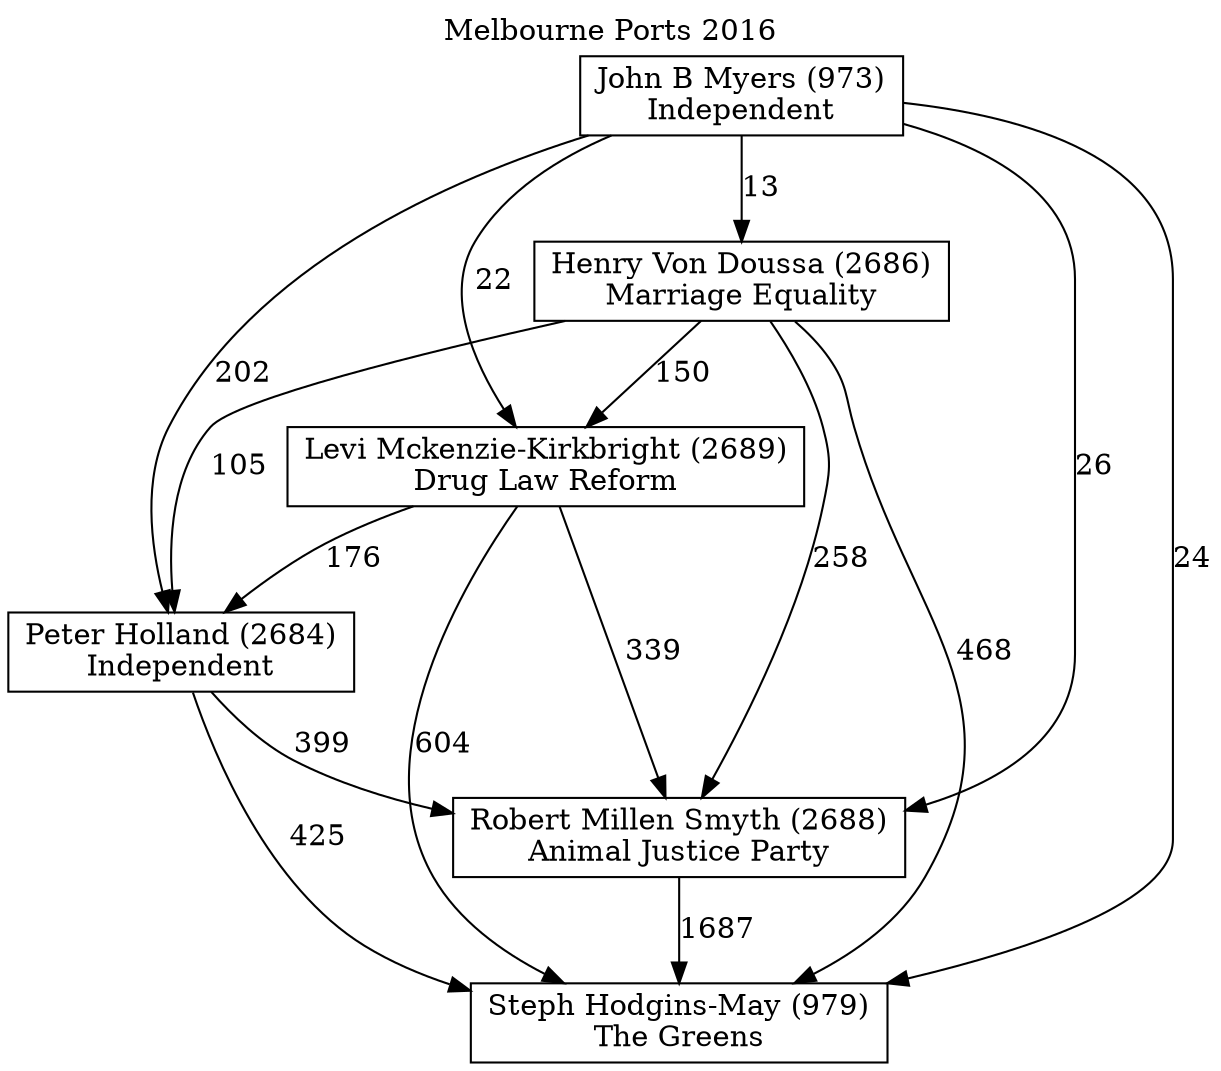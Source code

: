 // House preference flow
digraph "Steph Hodgins-May (979)_Melbourne Ports_2016" {
	graph [label="Melbourne Ports 2016" labelloc=t mclimit=10]
	node [shape=box]
	"Levi Mckenzie-Kirkbright (2689)" [label="Levi Mckenzie-Kirkbright (2689)
Drug Law Reform"]
	"Peter Holland (2684)" [label="Peter Holland (2684)
Independent"]
	"Robert Millen Smyth (2688)" [label="Robert Millen Smyth (2688)
Animal Justice Party"]
	"John B Myers (973)" [label="John B Myers (973)
Independent"]
	"Henry Von Doussa (2686)" [label="Henry Von Doussa (2686)
Marriage Equality"]
	"Steph Hodgins-May (979)" [label="Steph Hodgins-May (979)
The Greens"]
	"John B Myers (973)" -> "Peter Holland (2684)" [label=202]
	"Peter Holland (2684)" -> "Robert Millen Smyth (2688)" [label=399]
	"Robert Millen Smyth (2688)" -> "Steph Hodgins-May (979)" [label=1687]
	"Henry Von Doussa (2686)" -> "Steph Hodgins-May (979)" [label=468]
	"John B Myers (973)" -> "Steph Hodgins-May (979)" [label=24]
	"John B Myers (973)" -> "Henry Von Doussa (2686)" [label=13]
	"Levi Mckenzie-Kirkbright (2689)" -> "Peter Holland (2684)" [label=176]
	"John B Myers (973)" -> "Levi Mckenzie-Kirkbright (2689)" [label=22]
	"Levi Mckenzie-Kirkbright (2689)" -> "Steph Hodgins-May (979)" [label=604]
	"Levi Mckenzie-Kirkbright (2689)" -> "Robert Millen Smyth (2688)" [label=339]
	"Henry Von Doussa (2686)" -> "Peter Holland (2684)" [label=105]
	"Henry Von Doussa (2686)" -> "Robert Millen Smyth (2688)" [label=258]
	"John B Myers (973)" -> "Robert Millen Smyth (2688)" [label=26]
	"Peter Holland (2684)" -> "Steph Hodgins-May (979)" [label=425]
	"Henry Von Doussa (2686)" -> "Levi Mckenzie-Kirkbright (2689)" [label=150]
}
